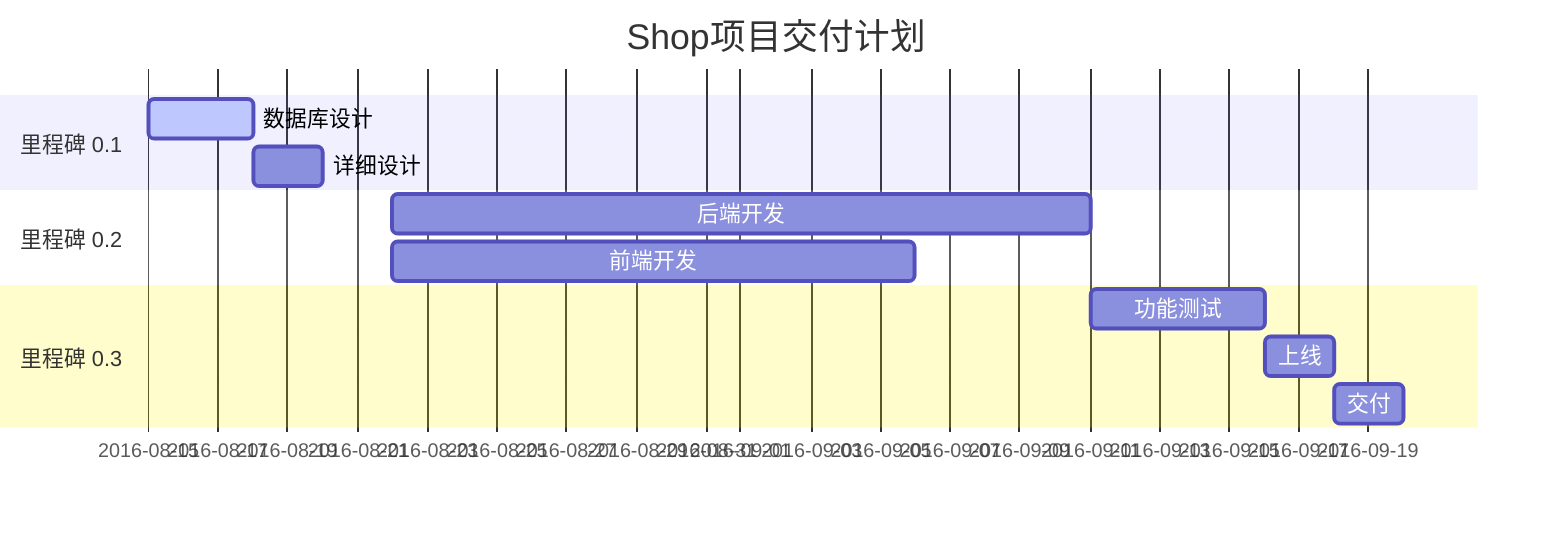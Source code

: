 gantt
dateFormat  YYYY-MM-DD
title Shop项目交付计划

section 里程碑 0.1
数据库设计: active, p1, 2016-08-15, 3d
详细设计  : p2, after p1, 2d

section 里程碑 0.2
后端开发  : p3, 2016-08-22, 20d
前端开发  : p4, 2016-08-22, 15d

section 里程碑 0.3
功能测试 : p6, after p3, 5d
上线     : p7, after p6, 2d
交付     : p8, after p7, 2d